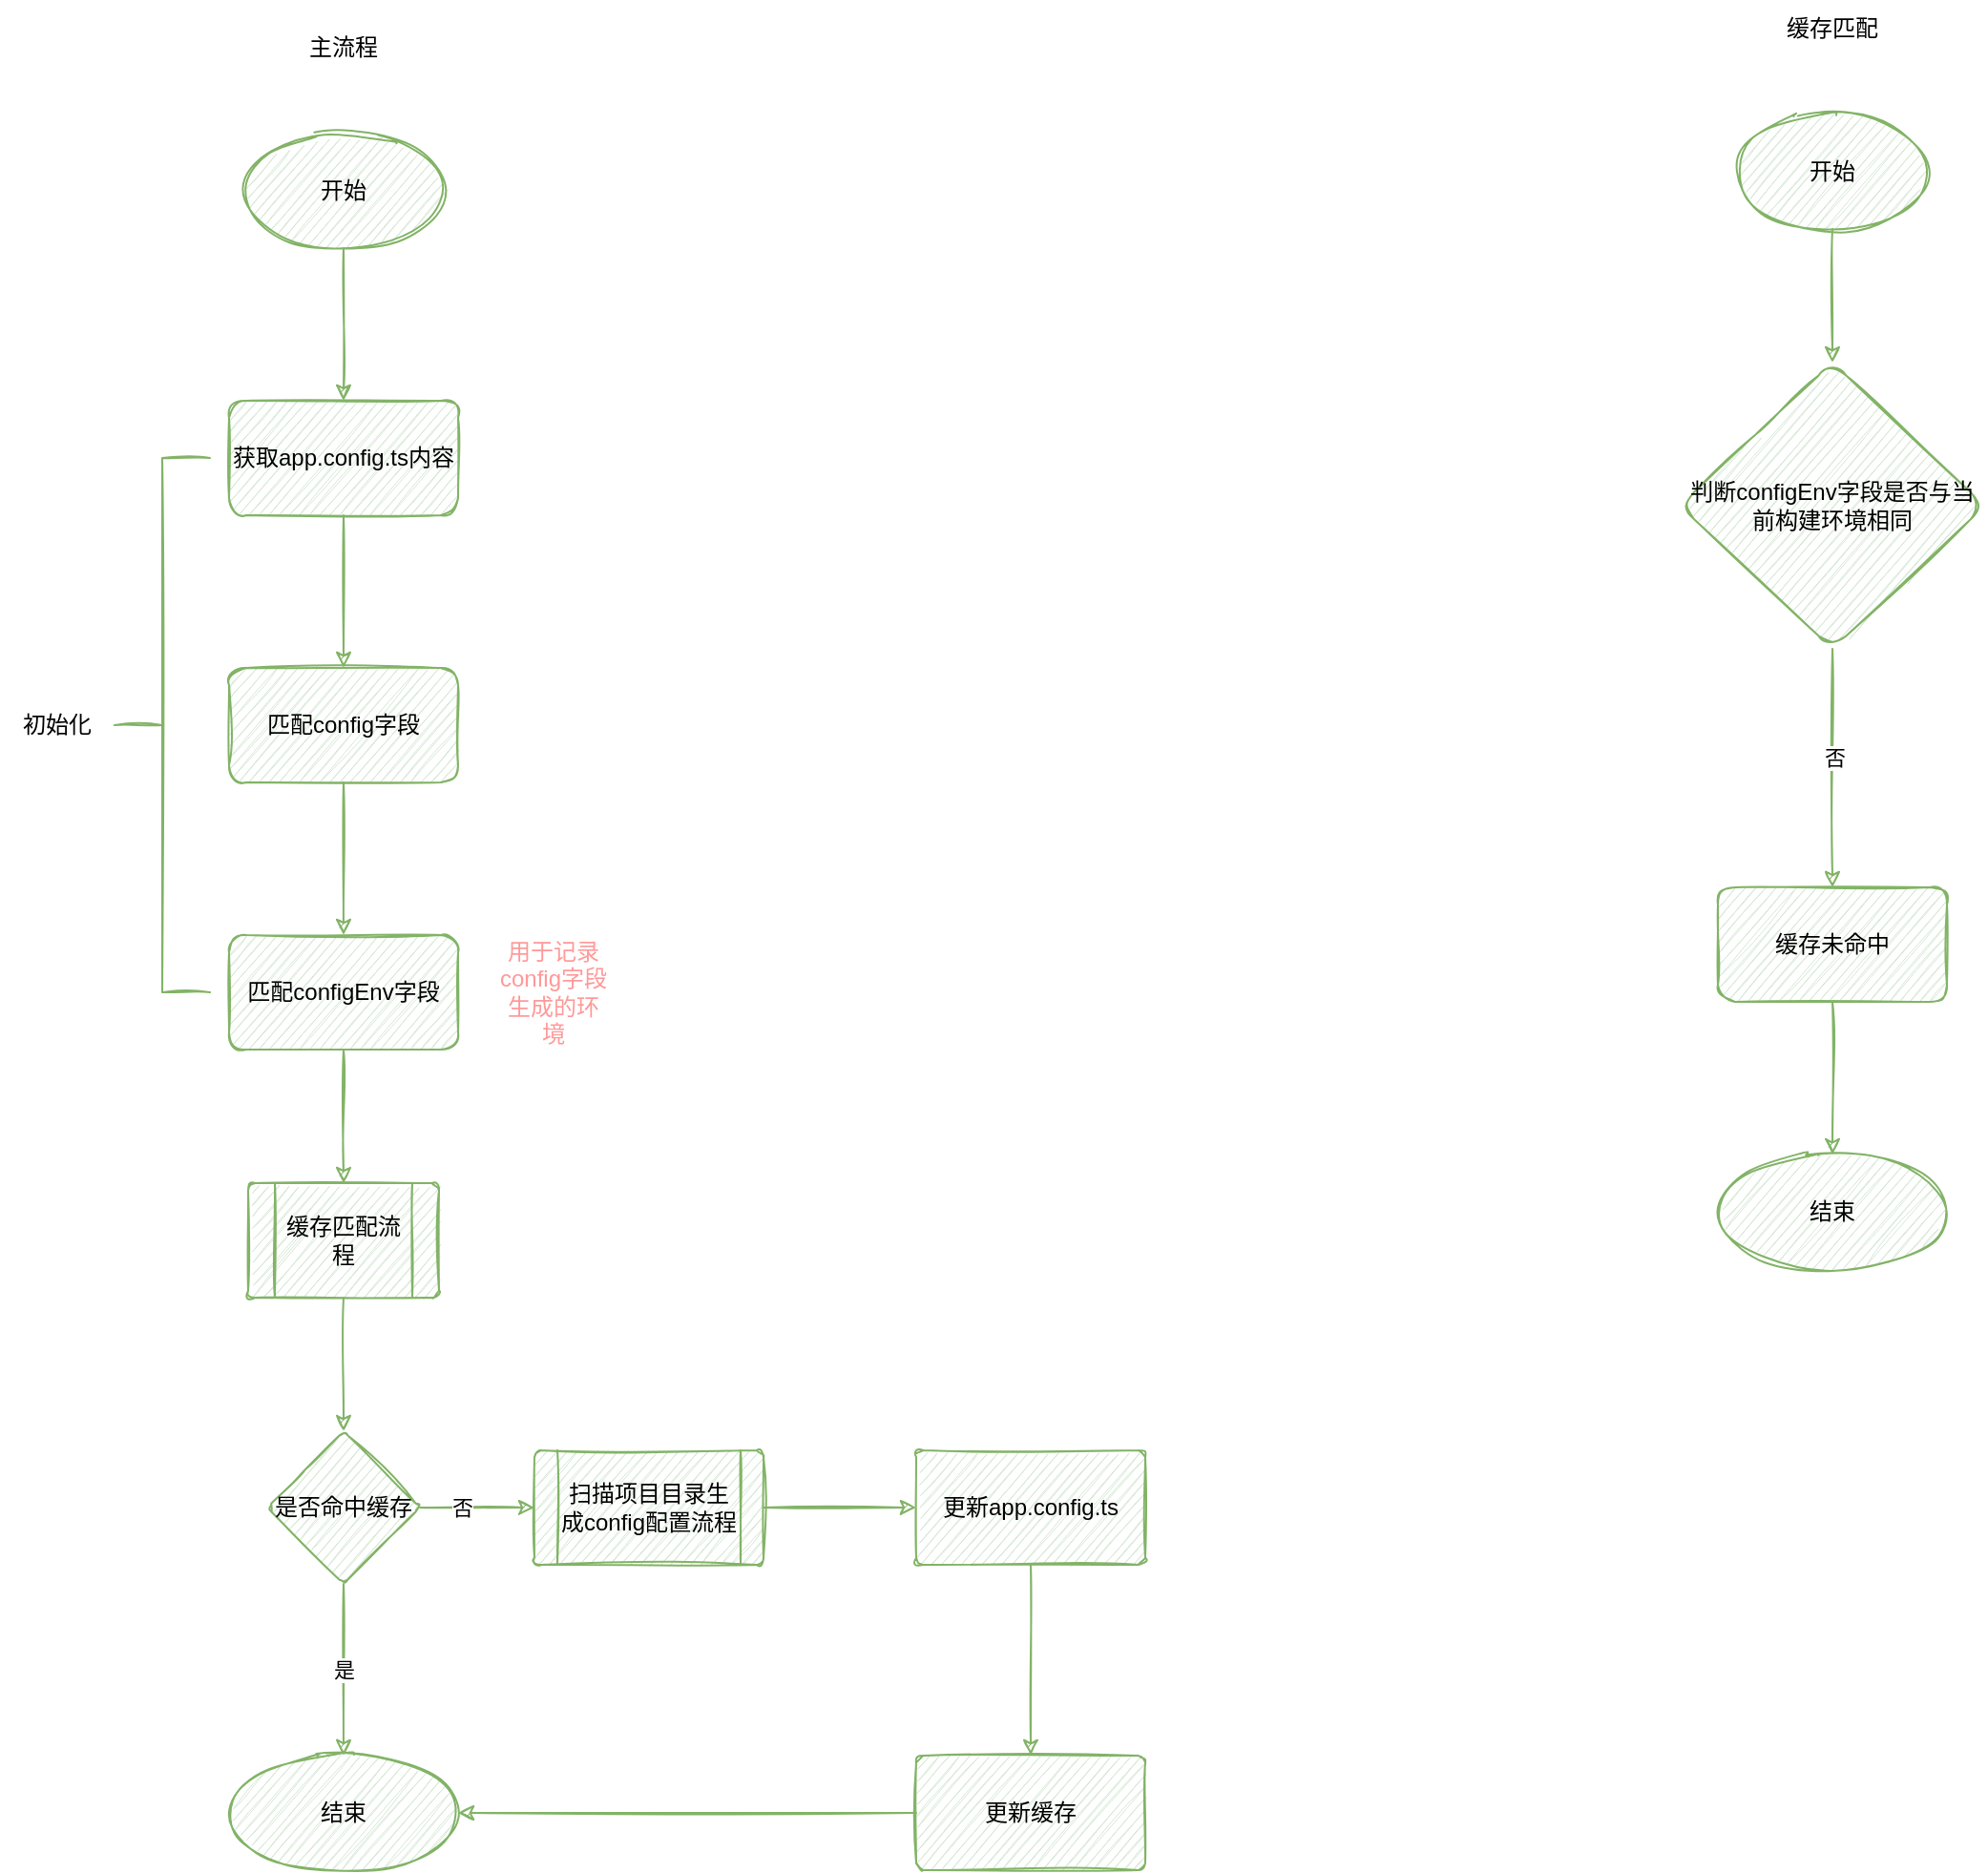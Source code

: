 <mxfile version="17.0.0" type="github">
  <diagram id="HSfGDlyhOGmyIHZ94gBn" name="第 1 页">
    <mxGraphModel dx="888" dy="586" grid="1" gridSize="10" guides="1" tooltips="1" connect="1" arrows="1" fold="1" page="1" pageScale="1" pageWidth="827" pageHeight="1169" math="0" shadow="0">
      <root>
        <mxCell id="0" />
        <mxCell id="1" parent="0" />
        <mxCell id="xD_pPmzMON3R3X_e0m8q-4" value="" style="edgeStyle=orthogonalEdgeStyle;rounded=1;sketch=1;orthogonalLoop=1;jettySize=auto;html=1;fillColor=#d5e8d4;strokeColor=#82b366;" edge="1" parent="1" source="xD_pPmzMON3R3X_e0m8q-2" target="xD_pPmzMON3R3X_e0m8q-3">
          <mxGeometry relative="1" as="geometry" />
        </mxCell>
        <mxCell id="xD_pPmzMON3R3X_e0m8q-2" value="开始" style="strokeWidth=1;html=1;shape=mxgraph.flowchart.start_1;whiteSpace=wrap;rounded=1;sketch=1;fillColor=#d5e8d4;strokeColor=#82b366;" vertex="1" parent="1">
          <mxGeometry x="360" y="270" width="100" height="60" as="geometry" />
        </mxCell>
        <mxCell id="xD_pPmzMON3R3X_e0m8q-6" value="" style="edgeStyle=orthogonalEdgeStyle;rounded=1;sketch=1;orthogonalLoop=1;jettySize=auto;html=1;fillColor=#d5e8d4;strokeColor=#82b366;" edge="1" parent="1" source="xD_pPmzMON3R3X_e0m8q-3" target="xD_pPmzMON3R3X_e0m8q-5">
          <mxGeometry relative="1" as="geometry" />
        </mxCell>
        <mxCell id="xD_pPmzMON3R3X_e0m8q-3" value="获取app.config.ts内容" style="whiteSpace=wrap;html=1;fillColor=#d5e8d4;strokeColor=#82b366;strokeWidth=1;rounded=1;sketch=1;" vertex="1" parent="1">
          <mxGeometry x="350" y="410" width="120" height="60" as="geometry" />
        </mxCell>
        <mxCell id="xD_pPmzMON3R3X_e0m8q-8" value="" style="edgeStyle=orthogonalEdgeStyle;rounded=1;sketch=1;orthogonalLoop=1;jettySize=auto;html=1;fillColor=#d5e8d4;strokeColor=#82b366;" edge="1" parent="1" source="xD_pPmzMON3R3X_e0m8q-5" target="xD_pPmzMON3R3X_e0m8q-7">
          <mxGeometry relative="1" as="geometry" />
        </mxCell>
        <mxCell id="xD_pPmzMON3R3X_e0m8q-5" value="匹配config字段" style="whiteSpace=wrap;html=1;fillColor=#d5e8d4;strokeColor=#82b366;strokeWidth=1;rounded=1;sketch=1;" vertex="1" parent="1">
          <mxGeometry x="350" y="550" width="120" height="60" as="geometry" />
        </mxCell>
        <mxCell id="xD_pPmzMON3R3X_e0m8q-14" value="" style="edgeStyle=orthogonalEdgeStyle;rounded=1;sketch=1;orthogonalLoop=1;jettySize=auto;html=1;fontColor=#000000;fillColor=#d5e8d4;strokeColor=#82b366;entryX=0.5;entryY=0;entryDx=0;entryDy=0;" edge="1" parent="1" source="xD_pPmzMON3R3X_e0m8q-7" target="xD_pPmzMON3R3X_e0m8q-15">
          <mxGeometry relative="1" as="geometry">
            <mxPoint x="410" y="860" as="targetPoint" />
          </mxGeometry>
        </mxCell>
        <mxCell id="xD_pPmzMON3R3X_e0m8q-7" value="匹配configEnv字段" style="whiteSpace=wrap;html=1;fillColor=#d5e8d4;strokeColor=#82b366;strokeWidth=1;rounded=1;sketch=1;" vertex="1" parent="1">
          <mxGeometry x="350" y="690" width="120" height="60" as="geometry" />
        </mxCell>
        <mxCell id="xD_pPmzMON3R3X_e0m8q-10" value="用于记录config字段生成的环境" style="text;html=1;strokeColor=none;fillColor=none;align=center;verticalAlign=middle;whiteSpace=wrap;rounded=0;sketch=1;fontColor=#FF9999;" vertex="1" parent="1">
          <mxGeometry x="490" y="705" width="60" height="30" as="geometry" />
        </mxCell>
        <mxCell id="xD_pPmzMON3R3X_e0m8q-11" value="" style="strokeWidth=1;html=1;shape=mxgraph.flowchart.annotation_2;align=left;labelPosition=right;pointerEvents=1;rounded=1;sketch=1;fillColor=#d5e8d4;strokeColor=#82b366;" vertex="1" parent="1">
          <mxGeometry x="290" y="440" width="50" height="280" as="geometry" />
        </mxCell>
        <mxCell id="xD_pPmzMON3R3X_e0m8q-12" value="初始化" style="text;html=1;strokeColor=none;fillColor=none;align=center;verticalAlign=middle;whiteSpace=wrap;rounded=0;sketch=1;fontColor=#000000;" vertex="1" parent="1">
          <mxGeometry x="230" y="565" width="60" height="30" as="geometry" />
        </mxCell>
        <mxCell id="xD_pPmzMON3R3X_e0m8q-17" value="" style="edgeStyle=orthogonalEdgeStyle;rounded=1;sketch=1;orthogonalLoop=1;jettySize=auto;html=1;fontColor=#000000;fillColor=#d5e8d4;strokeColor=#82b366;" edge="1" parent="1" source="xD_pPmzMON3R3X_e0m8q-15" target="xD_pPmzMON3R3X_e0m8q-16">
          <mxGeometry relative="1" as="geometry" />
        </mxCell>
        <mxCell id="xD_pPmzMON3R3X_e0m8q-15" value="缓存匹配流程" style="verticalLabelPosition=middle;verticalAlign=middle;html=1;shape=process;whiteSpace=wrap;rounded=1;size=0.14;arcSize=6;sketch=1;strokeWidth=1;fillColor=#d5e8d4;strokeColor=#82b366;labelPosition=center;align=center;" vertex="1" parent="1">
          <mxGeometry x="360" y="820" width="100" height="60" as="geometry" />
        </mxCell>
        <mxCell id="xD_pPmzMON3R3X_e0m8q-19" value="是" style="edgeStyle=orthogonalEdgeStyle;rounded=1;sketch=1;orthogonalLoop=1;jettySize=auto;html=1;fontColor=#000000;fillColor=#d5e8d4;strokeColor=#82b366;" edge="1" parent="1" source="xD_pPmzMON3R3X_e0m8q-16" target="xD_pPmzMON3R3X_e0m8q-18">
          <mxGeometry relative="1" as="geometry" />
        </mxCell>
        <mxCell id="xD_pPmzMON3R3X_e0m8q-23" value="" style="edgeStyle=orthogonalEdgeStyle;rounded=1;sketch=1;orthogonalLoop=1;jettySize=auto;html=1;fontColor=#000000;fillColor=#d5e8d4;strokeColor=#82b366;" edge="1" parent="1" source="xD_pPmzMON3R3X_e0m8q-16" target="xD_pPmzMON3R3X_e0m8q-22">
          <mxGeometry relative="1" as="geometry" />
        </mxCell>
        <mxCell id="xD_pPmzMON3R3X_e0m8q-31" value="否" style="edgeLabel;html=1;align=center;verticalAlign=middle;resizable=0;points=[];fontColor=#000000;" vertex="1" connectable="0" parent="xD_pPmzMON3R3X_e0m8q-23">
          <mxGeometry x="-0.267" relative="1" as="geometry">
            <mxPoint as="offset" />
          </mxGeometry>
        </mxCell>
        <mxCell id="xD_pPmzMON3R3X_e0m8q-16" value="是否命中缓存" style="rhombus;whiteSpace=wrap;html=1;fillColor=#d5e8d4;strokeColor=#82b366;rounded=1;arcSize=6;sketch=1;strokeWidth=1;" vertex="1" parent="1">
          <mxGeometry x="370" y="950" width="80" height="80" as="geometry" />
        </mxCell>
        <mxCell id="xD_pPmzMON3R3X_e0m8q-18" value="结束" style="ellipse;whiteSpace=wrap;html=1;fillColor=#d5e8d4;strokeColor=#82b366;rounded=1;arcSize=6;sketch=1;strokeWidth=1;" vertex="1" parent="1">
          <mxGeometry x="350" y="1120" width="120" height="60" as="geometry" />
        </mxCell>
        <mxCell id="xD_pPmzMON3R3X_e0m8q-27" value="" style="edgeStyle=orthogonalEdgeStyle;rounded=1;sketch=1;orthogonalLoop=1;jettySize=auto;html=1;fontColor=#000000;fillColor=#d5e8d4;strokeColor=#82b366;" edge="1" parent="1" source="xD_pPmzMON3R3X_e0m8q-22" target="xD_pPmzMON3R3X_e0m8q-26">
          <mxGeometry relative="1" as="geometry" />
        </mxCell>
        <mxCell id="xD_pPmzMON3R3X_e0m8q-22" value="扫描项目目录生成config配置流程" style="shape=process;whiteSpace=wrap;html=1;backgroundOutline=1;fillColor=#d5e8d4;strokeColor=#82b366;rounded=1;arcSize=6;sketch=1;strokeWidth=1;" vertex="1" parent="1">
          <mxGeometry x="510" y="960" width="120" height="60" as="geometry" />
        </mxCell>
        <mxCell id="xD_pPmzMON3R3X_e0m8q-29" value="" style="edgeStyle=orthogonalEdgeStyle;rounded=1;sketch=1;orthogonalLoop=1;jettySize=auto;html=1;fontColor=#000000;fillColor=#d5e8d4;strokeColor=#82b366;" edge="1" parent="1" source="xD_pPmzMON3R3X_e0m8q-26" target="xD_pPmzMON3R3X_e0m8q-28">
          <mxGeometry relative="1" as="geometry" />
        </mxCell>
        <mxCell id="xD_pPmzMON3R3X_e0m8q-26" value="更新app.config.ts" style="whiteSpace=wrap;html=1;fillColor=#d5e8d4;strokeColor=#82b366;rounded=1;arcSize=6;sketch=1;strokeWidth=1;" vertex="1" parent="1">
          <mxGeometry x="710" y="960" width="120" height="60" as="geometry" />
        </mxCell>
        <mxCell id="xD_pPmzMON3R3X_e0m8q-30" style="edgeStyle=orthogonalEdgeStyle;rounded=1;sketch=1;orthogonalLoop=1;jettySize=auto;html=1;exitX=0;exitY=0.5;exitDx=0;exitDy=0;entryX=1;entryY=0.5;entryDx=0;entryDy=0;fontColor=#000000;fillColor=#d5e8d4;strokeColor=#82b366;" edge="1" parent="1" source="xD_pPmzMON3R3X_e0m8q-28" target="xD_pPmzMON3R3X_e0m8q-18">
          <mxGeometry relative="1" as="geometry" />
        </mxCell>
        <mxCell id="xD_pPmzMON3R3X_e0m8q-28" value="更新缓存" style="whiteSpace=wrap;html=1;fillColor=#d5e8d4;strokeColor=#82b366;rounded=1;arcSize=6;sketch=1;strokeWidth=1;" vertex="1" parent="1">
          <mxGeometry x="710" y="1120" width="120" height="60" as="geometry" />
        </mxCell>
        <mxCell id="xD_pPmzMON3R3X_e0m8q-32" value="主流程" style="text;html=1;strokeColor=none;fillColor=none;align=center;verticalAlign=middle;whiteSpace=wrap;rounded=0;sketch=1;fontColor=#000000;" vertex="1" parent="1">
          <mxGeometry x="380" y="210" width="60" height="30" as="geometry" />
        </mxCell>
        <mxCell id="xD_pPmzMON3R3X_e0m8q-37" value="" style="edgeStyle=orthogonalEdgeStyle;rounded=1;sketch=1;orthogonalLoop=1;jettySize=auto;html=1;fontColor=#000000;fillColor=#d5e8d4;strokeColor=#82b366;" edge="1" parent="1" source="xD_pPmzMON3R3X_e0m8q-34" target="xD_pPmzMON3R3X_e0m8q-36">
          <mxGeometry relative="1" as="geometry" />
        </mxCell>
        <mxCell id="xD_pPmzMON3R3X_e0m8q-34" value="开始" style="strokeWidth=1;html=1;shape=mxgraph.flowchart.start_1;whiteSpace=wrap;rounded=1;sketch=1;fillColor=#d5e8d4;strokeColor=#82b366;" vertex="1" parent="1">
          <mxGeometry x="1140" y="260" width="100" height="60" as="geometry" />
        </mxCell>
        <mxCell id="xD_pPmzMON3R3X_e0m8q-35" value="缓存匹配" style="text;html=1;strokeColor=none;fillColor=none;align=center;verticalAlign=middle;whiteSpace=wrap;rounded=0;sketch=1;fontColor=#000000;" vertex="1" parent="1">
          <mxGeometry x="1160" y="200" width="60" height="30" as="geometry" />
        </mxCell>
        <mxCell id="xD_pPmzMON3R3X_e0m8q-46" value="" style="edgeStyle=orthogonalEdgeStyle;rounded=1;sketch=1;orthogonalLoop=1;jettySize=auto;html=1;fontColor=#000000;fillColor=#d5e8d4;strokeColor=#82b366;" edge="1" parent="1" source="xD_pPmzMON3R3X_e0m8q-36" target="xD_pPmzMON3R3X_e0m8q-45">
          <mxGeometry relative="1" as="geometry" />
        </mxCell>
        <mxCell id="xD_pPmzMON3R3X_e0m8q-47" value="否" style="edgeLabel;html=1;align=center;verticalAlign=middle;resizable=0;points=[];fontColor=#000000;" vertex="1" connectable="0" parent="xD_pPmzMON3R3X_e0m8q-46">
          <mxGeometry x="-0.088" y="1" relative="1" as="geometry">
            <mxPoint as="offset" />
          </mxGeometry>
        </mxCell>
        <mxCell id="xD_pPmzMON3R3X_e0m8q-36" value="判断configEnv字段是否与当前构建环境相同" style="rhombus;whiteSpace=wrap;html=1;fillColor=#d5e8d4;strokeColor=#82b366;strokeWidth=1;rounded=1;sketch=1;" vertex="1" parent="1">
          <mxGeometry x="1110" y="390" width="160" height="150" as="geometry" />
        </mxCell>
        <mxCell id="xD_pPmzMON3R3X_e0m8q-49" value="" style="edgeStyle=orthogonalEdgeStyle;rounded=1;sketch=1;orthogonalLoop=1;jettySize=auto;html=1;fontColor=#000000;fillColor=#d5e8d4;strokeColor=#82b366;" edge="1" parent="1" source="xD_pPmzMON3R3X_e0m8q-45" target="xD_pPmzMON3R3X_e0m8q-48">
          <mxGeometry relative="1" as="geometry" />
        </mxCell>
        <mxCell id="xD_pPmzMON3R3X_e0m8q-45" value="缓存未命中" style="whiteSpace=wrap;html=1;fillColor=#d5e8d4;strokeColor=#82b366;strokeWidth=1;rounded=1;sketch=1;" vertex="1" parent="1">
          <mxGeometry x="1130" y="665" width="120" height="60" as="geometry" />
        </mxCell>
        <mxCell id="xD_pPmzMON3R3X_e0m8q-48" value="结束" style="ellipse;whiteSpace=wrap;html=1;fillColor=#d5e8d4;strokeColor=#82b366;strokeWidth=1;rounded=1;sketch=1;" vertex="1" parent="1">
          <mxGeometry x="1130" y="805" width="120" height="60" as="geometry" />
        </mxCell>
      </root>
    </mxGraphModel>
  </diagram>
</mxfile>
